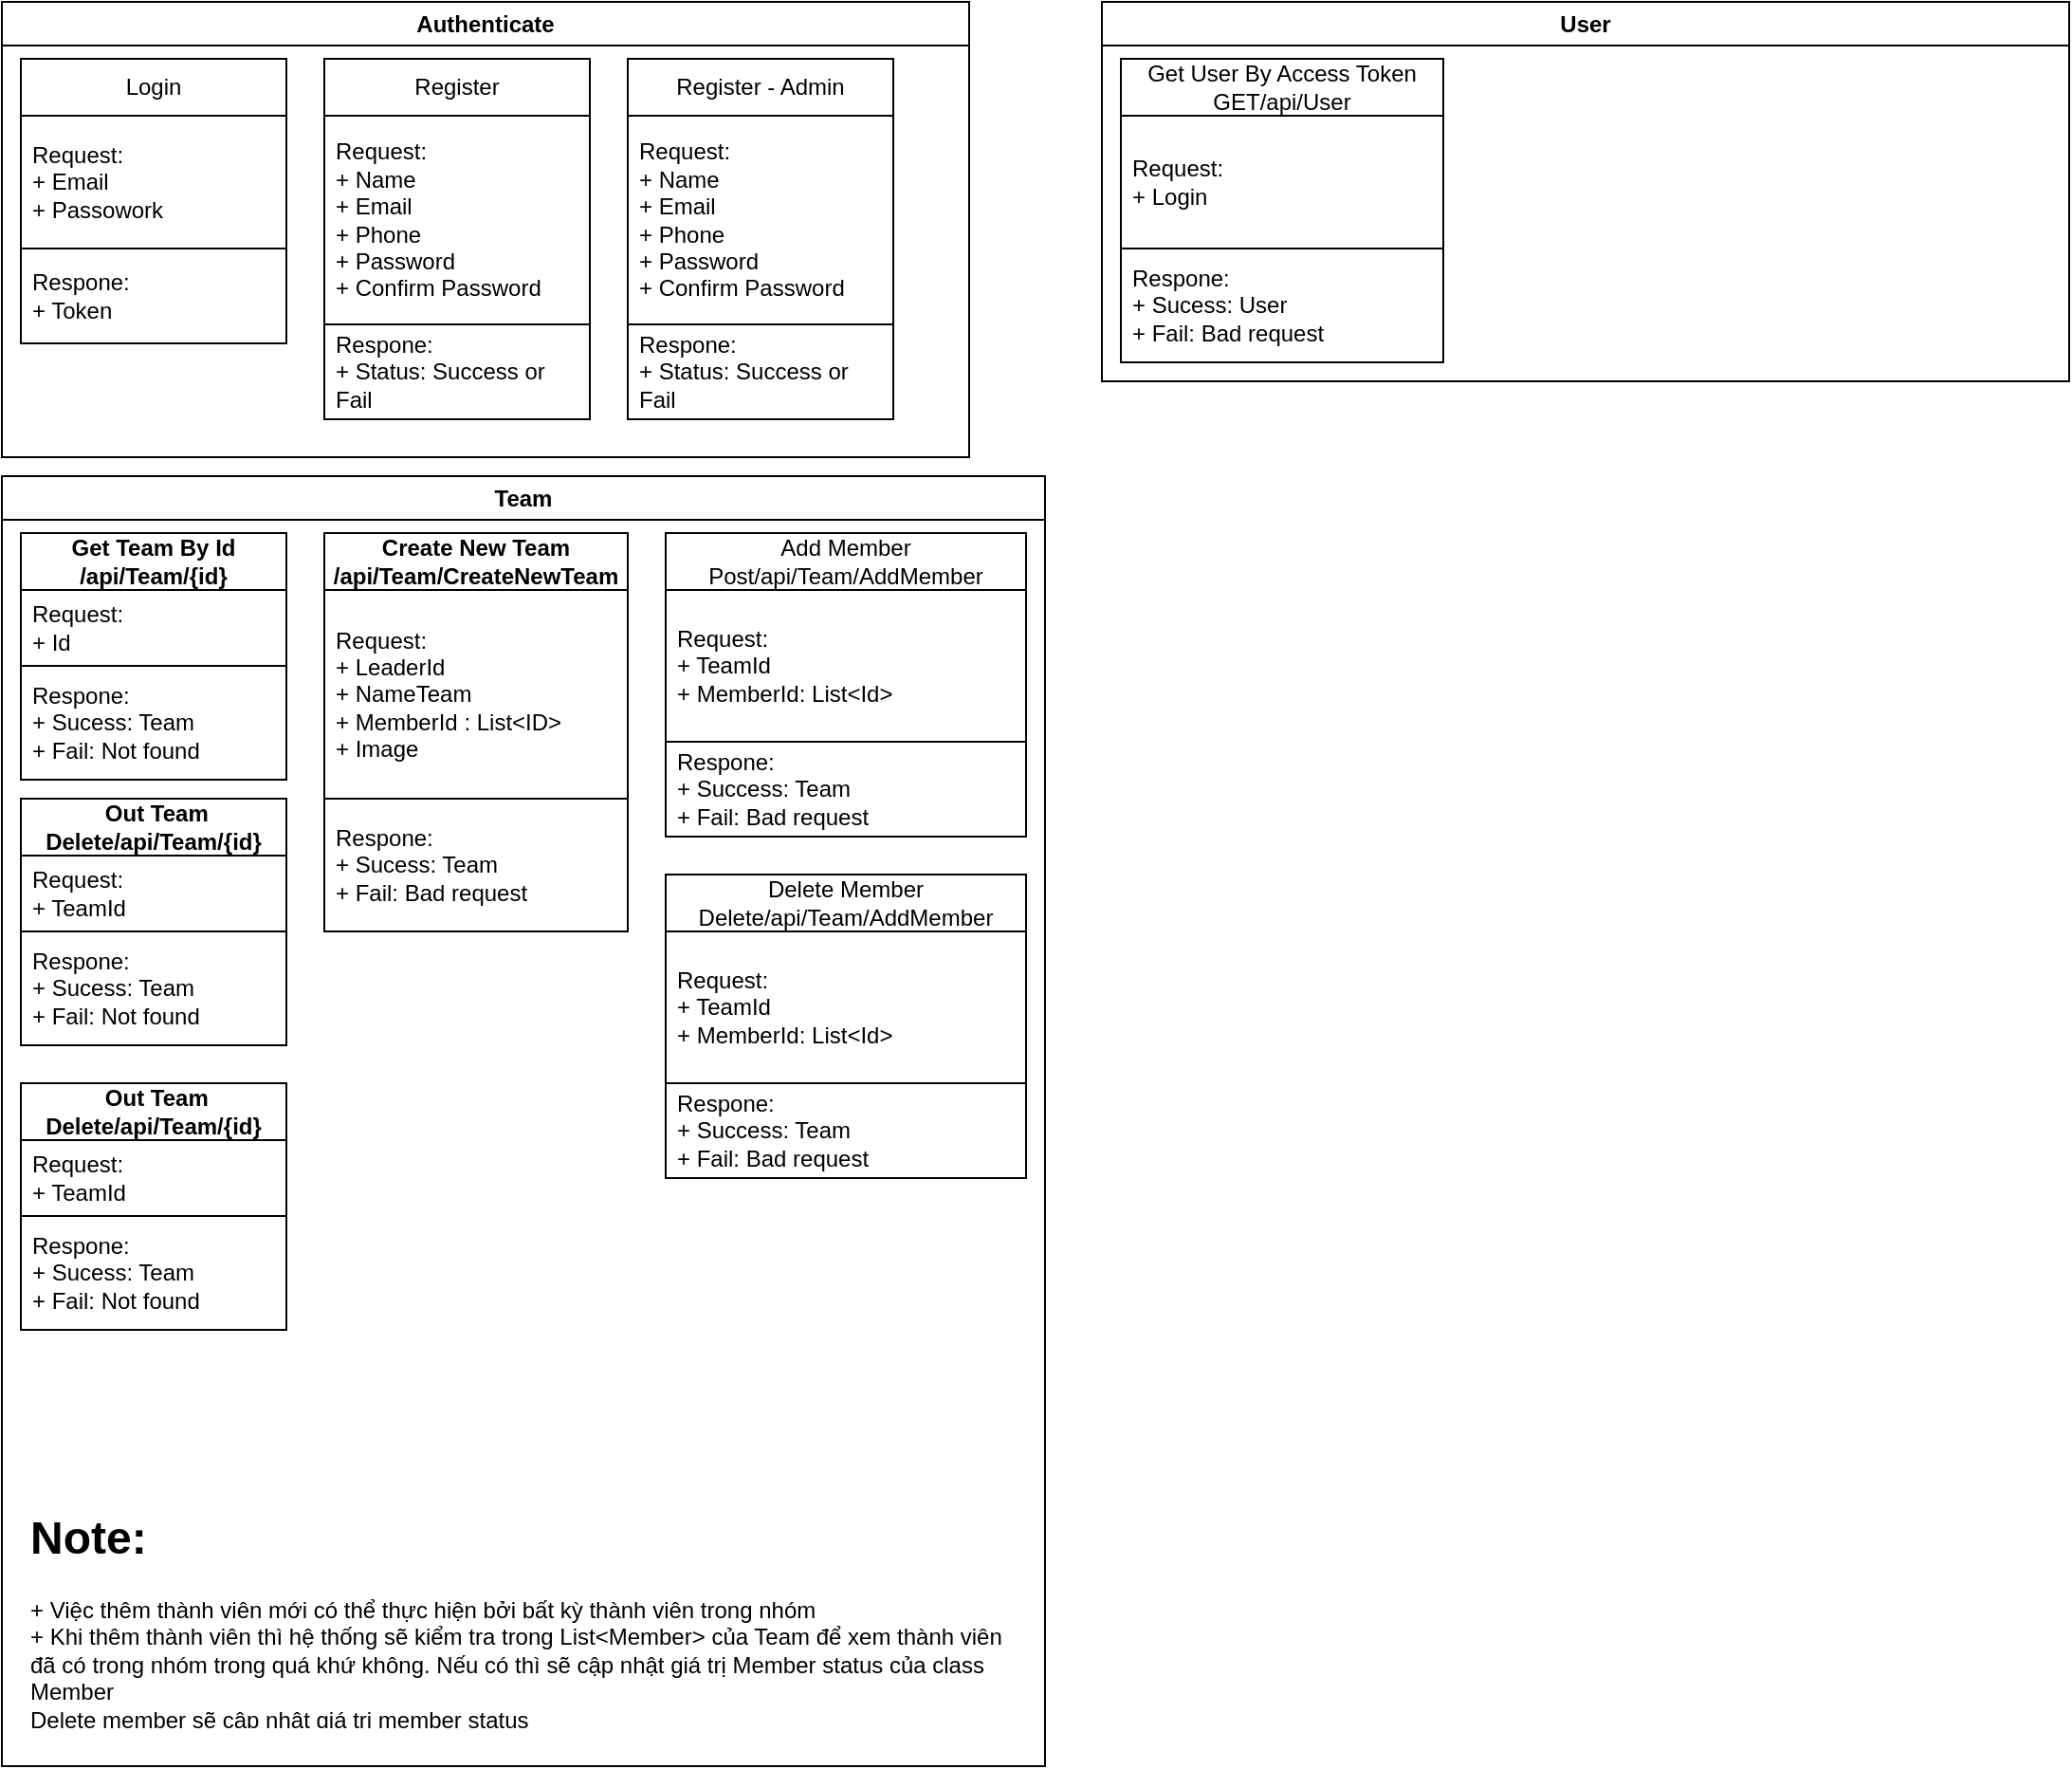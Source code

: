 <mxfile version="22.1.11" type="github">
  <diagram name="Trang-1" id="XOwnt1r5eJL68hhTVcDf">
    <mxGraphModel dx="1050" dy="557" grid="1" gridSize="10" guides="1" tooltips="1" connect="1" arrows="1" fold="1" page="1" pageScale="1" pageWidth="1200" pageHeight="1600" math="0" shadow="0">
      <root>
        <mxCell id="0" />
        <mxCell id="1" parent="0" />
        <mxCell id="lVbZZnL02DSaKBshp1AG-33" value="Authenticate" style="swimlane;whiteSpace=wrap;html=1;labelBackgroundColor=none;labelBorderColor=none;gradientColor=none;swimlaneFillColor=default;" parent="1" vertex="1">
          <mxGeometry x="20" y="20" width="510" height="240" as="geometry" />
        </mxCell>
        <mxCell id="lVbZZnL02DSaKBshp1AG-24" value="Login" style="swimlane;fontStyle=0;childLayout=stackLayout;horizontal=1;startSize=30;horizontalStack=0;resizeParent=1;resizeParentMax=0;resizeLast=0;collapsible=1;marginBottom=0;whiteSpace=wrap;html=1;" parent="lVbZZnL02DSaKBshp1AG-33" vertex="1">
          <mxGeometry x="10" y="30" width="140" height="150" as="geometry" />
        </mxCell>
        <mxCell id="lVbZZnL02DSaKBshp1AG-25" value="Request:&lt;br&gt;+ Email&lt;br&gt;+ Passowork" style="text;strokeColor=none;fillColor=none;align=left;verticalAlign=middle;spacingLeft=4;spacingRight=4;overflow=hidden;points=[[0,0.5],[1,0.5]];portConstraint=eastwest;rotatable=0;whiteSpace=wrap;html=1;" parent="lVbZZnL02DSaKBshp1AG-24" vertex="1">
          <mxGeometry y="30" width="140" height="70" as="geometry" />
        </mxCell>
        <mxCell id="lVbZZnL02DSaKBshp1AG-30" value="Respone:&lt;br&gt;+ Token" style="text;strokeColor=default;fillColor=none;align=left;verticalAlign=middle;spacingLeft=4;spacingRight=4;overflow=hidden;points=[[0,0.5],[1,0.5]];portConstraint=eastwest;rotatable=0;whiteSpace=wrap;html=1;labelBackgroundColor=none;labelBorderColor=none;" parent="lVbZZnL02DSaKBshp1AG-24" vertex="1">
          <mxGeometry y="100" width="140" height="50" as="geometry" />
        </mxCell>
        <mxCell id="lVbZZnL02DSaKBshp1AG-34" value="Register" style="swimlane;fontStyle=0;childLayout=stackLayout;horizontal=1;startSize=30;horizontalStack=0;resizeParent=1;resizeParentMax=0;resizeLast=0;collapsible=1;marginBottom=0;whiteSpace=wrap;html=1;" parent="lVbZZnL02DSaKBshp1AG-33" vertex="1">
          <mxGeometry x="170" y="30" width="140" height="190" as="geometry" />
        </mxCell>
        <mxCell id="lVbZZnL02DSaKBshp1AG-35" value="Request:&lt;br&gt;+ Name&lt;br&gt;+ Email&lt;br&gt;+ Phone&lt;br&gt;+ Password&lt;br&gt;+ Confirm Password" style="text;strokeColor=none;fillColor=none;align=left;verticalAlign=middle;spacingLeft=4;spacingRight=4;overflow=hidden;points=[[0,0.5],[1,0.5]];portConstraint=eastwest;rotatable=0;whiteSpace=wrap;html=1;" parent="lVbZZnL02DSaKBshp1AG-34" vertex="1">
          <mxGeometry y="30" width="140" height="110" as="geometry" />
        </mxCell>
        <mxCell id="lVbZZnL02DSaKBshp1AG-36" value="Respone:&lt;br&gt;+ Status: Success or Fail" style="text;strokeColor=default;fillColor=none;align=left;verticalAlign=middle;spacingLeft=4;spacingRight=4;overflow=hidden;points=[[0,0.5],[1,0.5]];portConstraint=eastwest;rotatable=0;whiteSpace=wrap;html=1;labelBackgroundColor=none;labelBorderColor=none;" parent="lVbZZnL02DSaKBshp1AG-34" vertex="1">
          <mxGeometry y="140" width="140" height="50" as="geometry" />
        </mxCell>
        <mxCell id="lVbZZnL02DSaKBshp1AG-38" value="Register - Admin" style="swimlane;fontStyle=0;childLayout=stackLayout;horizontal=1;startSize=30;horizontalStack=0;resizeParent=1;resizeParentMax=0;resizeLast=0;collapsible=1;marginBottom=0;whiteSpace=wrap;html=1;" parent="lVbZZnL02DSaKBshp1AG-33" vertex="1">
          <mxGeometry x="330" y="30" width="140" height="190" as="geometry" />
        </mxCell>
        <mxCell id="lVbZZnL02DSaKBshp1AG-39" value="Request:&lt;br&gt;+ Name&lt;br&gt;+ Email&lt;br&gt;+ Phone&lt;br&gt;+ Password&lt;br&gt;+ Confirm Password" style="text;strokeColor=none;fillColor=none;align=left;verticalAlign=middle;spacingLeft=4;spacingRight=4;overflow=hidden;points=[[0,0.5],[1,0.5]];portConstraint=eastwest;rotatable=0;whiteSpace=wrap;html=1;" parent="lVbZZnL02DSaKBshp1AG-38" vertex="1">
          <mxGeometry y="30" width="140" height="110" as="geometry" />
        </mxCell>
        <mxCell id="lVbZZnL02DSaKBshp1AG-40" value="Respone:&lt;br&gt;+ Status: Success or Fail" style="text;strokeColor=default;fillColor=none;align=left;verticalAlign=middle;spacingLeft=4;spacingRight=4;overflow=hidden;points=[[0,0.5],[1,0.5]];portConstraint=eastwest;rotatable=0;whiteSpace=wrap;html=1;labelBackgroundColor=none;labelBorderColor=none;" parent="lVbZZnL02DSaKBshp1AG-38" vertex="1">
          <mxGeometry y="140" width="140" height="50" as="geometry" />
        </mxCell>
        <mxCell id="lVbZZnL02DSaKBshp1AG-41" value="Team" style="swimlane;whiteSpace=wrap;html=1;labelBackgroundColor=none;labelBorderColor=none;gradientColor=none;swimlaneFillColor=default;" parent="1" vertex="1">
          <mxGeometry x="20" y="270" width="550" height="680" as="geometry" />
        </mxCell>
        <mxCell id="lVbZZnL02DSaKBshp1AG-42" value="Get Team By Id&lt;br&gt;/api/Team/{id}" style="swimlane;fontStyle=1;childLayout=stackLayout;horizontal=1;startSize=30;horizontalStack=0;resizeParent=1;resizeParentMax=0;resizeLast=0;collapsible=1;marginBottom=0;whiteSpace=wrap;html=1;" parent="lVbZZnL02DSaKBshp1AG-41" vertex="1">
          <mxGeometry x="10" y="30" width="140" height="130" as="geometry" />
        </mxCell>
        <mxCell id="lVbZZnL02DSaKBshp1AG-43" value="Request:&lt;br&gt;+ Id" style="text;strokeColor=none;fillColor=none;align=left;verticalAlign=middle;spacingLeft=4;spacingRight=4;overflow=hidden;points=[[0,0.5],[1,0.5]];portConstraint=eastwest;rotatable=0;whiteSpace=wrap;html=1;" parent="lVbZZnL02DSaKBshp1AG-42" vertex="1">
          <mxGeometry y="30" width="140" height="40" as="geometry" />
        </mxCell>
        <mxCell id="lVbZZnL02DSaKBshp1AG-44" value="Respone:&lt;br&gt;+ Sucess: Team&lt;br&gt;+ Fail: Not found" style="text;strokeColor=default;fillColor=none;align=left;verticalAlign=middle;spacingLeft=4;spacingRight=4;overflow=hidden;points=[[0,0.5],[1,0.5]];portConstraint=eastwest;rotatable=0;whiteSpace=wrap;html=1;labelBackgroundColor=none;labelBorderColor=none;" parent="lVbZZnL02DSaKBshp1AG-42" vertex="1">
          <mxGeometry y="70" width="140" height="60" as="geometry" />
        </mxCell>
        <mxCell id="lVbZZnL02DSaKBshp1AG-45" value="Create New Team&lt;br&gt;/api/Team/CreateNewTeam" style="swimlane;fontStyle=1;childLayout=stackLayout;horizontal=1;startSize=30;horizontalStack=0;resizeParent=1;resizeParentMax=0;resizeLast=0;collapsible=1;marginBottom=0;whiteSpace=wrap;html=1;" parent="lVbZZnL02DSaKBshp1AG-41" vertex="1">
          <mxGeometry x="170" y="30" width="160" height="210" as="geometry" />
        </mxCell>
        <mxCell id="lVbZZnL02DSaKBshp1AG-46" value="Request:&lt;br&gt;+ LeaderId&lt;br&gt;+ NameTeam&lt;br&gt;+ MemberId : List&amp;lt;ID&amp;gt;&lt;br&gt;+ Image" style="text;strokeColor=none;fillColor=none;align=left;verticalAlign=middle;spacingLeft=4;spacingRight=4;overflow=hidden;points=[[0,0.5],[1,0.5]];portConstraint=eastwest;rotatable=0;whiteSpace=wrap;html=1;" parent="lVbZZnL02DSaKBshp1AG-45" vertex="1">
          <mxGeometry y="30" width="160" height="110" as="geometry" />
        </mxCell>
        <mxCell id="lVbZZnL02DSaKBshp1AG-47" value="Respone:&lt;br&gt;+ Sucess: Team&lt;br&gt;+ Fail: Bad request" style="text;strokeColor=default;fillColor=none;align=left;verticalAlign=middle;spacingLeft=4;spacingRight=4;overflow=hidden;points=[[0,0.5],[1,0.5]];portConstraint=eastwest;rotatable=0;whiteSpace=wrap;html=1;labelBackgroundColor=none;labelBorderColor=none;" parent="lVbZZnL02DSaKBshp1AG-45" vertex="1">
          <mxGeometry y="140" width="160" height="70" as="geometry" />
        </mxCell>
        <mxCell id="lVbZZnL02DSaKBshp1AG-48" value="Add Member&lt;br&gt;Post/api/Team/AddMember" style="swimlane;fontStyle=0;childLayout=stackLayout;horizontal=1;startSize=30;horizontalStack=0;resizeParent=1;resizeParentMax=0;resizeLast=0;collapsible=1;marginBottom=0;whiteSpace=wrap;html=1;" parent="lVbZZnL02DSaKBshp1AG-41" vertex="1">
          <mxGeometry x="350" y="30" width="190" height="160" as="geometry" />
        </mxCell>
        <mxCell id="lVbZZnL02DSaKBshp1AG-49" value="Request:&lt;br&gt;+ TeamId&lt;br&gt;+ MemberId: List&amp;lt;Id&amp;gt;" style="text;strokeColor=none;fillColor=none;align=left;verticalAlign=middle;spacingLeft=4;spacingRight=4;overflow=hidden;points=[[0,0.5],[1,0.5]];portConstraint=eastwest;rotatable=0;whiteSpace=wrap;html=1;" parent="lVbZZnL02DSaKBshp1AG-48" vertex="1">
          <mxGeometry y="30" width="190" height="80" as="geometry" />
        </mxCell>
        <mxCell id="lVbZZnL02DSaKBshp1AG-50" value="Respone:&lt;br&gt;+ Success: Team&lt;br&gt;+ Fail: Bad request" style="text;strokeColor=default;fillColor=none;align=left;verticalAlign=middle;spacingLeft=4;spacingRight=4;overflow=hidden;points=[[0,0.5],[1,0.5]];portConstraint=eastwest;rotatable=0;whiteSpace=wrap;html=1;labelBackgroundColor=none;labelBorderColor=none;" parent="lVbZZnL02DSaKBshp1AG-48" vertex="1">
          <mxGeometry y="110" width="190" height="50" as="geometry" />
        </mxCell>
        <mxCell id="orSCBOyRNhUcVAB-8KTF-1" value="Delete Member&lt;br&gt;Delete/api/Team/AddMember" style="swimlane;fontStyle=0;childLayout=stackLayout;horizontal=1;startSize=30;horizontalStack=0;resizeParent=1;resizeParentMax=0;resizeLast=0;collapsible=1;marginBottom=0;whiteSpace=wrap;html=1;" vertex="1" parent="lVbZZnL02DSaKBshp1AG-41">
          <mxGeometry x="350" y="210" width="190" height="160" as="geometry" />
        </mxCell>
        <mxCell id="orSCBOyRNhUcVAB-8KTF-2" value="Request:&lt;br&gt;+ TeamId&lt;br&gt;+ MemberId: List&amp;lt;Id&amp;gt;" style="text;strokeColor=none;fillColor=none;align=left;verticalAlign=middle;spacingLeft=4;spacingRight=4;overflow=hidden;points=[[0,0.5],[1,0.5]];portConstraint=eastwest;rotatable=0;whiteSpace=wrap;html=1;" vertex="1" parent="orSCBOyRNhUcVAB-8KTF-1">
          <mxGeometry y="30" width="190" height="80" as="geometry" />
        </mxCell>
        <mxCell id="orSCBOyRNhUcVAB-8KTF-3" value="Respone:&lt;br&gt;+ Success: Team&lt;br&gt;+ Fail: Bad request" style="text;strokeColor=default;fillColor=none;align=left;verticalAlign=middle;spacingLeft=4;spacingRight=4;overflow=hidden;points=[[0,0.5],[1,0.5]];portConstraint=eastwest;rotatable=0;whiteSpace=wrap;html=1;labelBackgroundColor=none;labelBorderColor=none;" vertex="1" parent="orSCBOyRNhUcVAB-8KTF-1">
          <mxGeometry y="110" width="190" height="50" as="geometry" />
        </mxCell>
        <mxCell id="orSCBOyRNhUcVAB-8KTF-4" value="&lt;h1&gt;Note:&lt;/h1&gt;&lt;div&gt;+ Việc thêm thành viên mới có thể thực hiện bởi bất kỳ thành viên trong nhóm&lt;br&gt;+ Khi thêm thành viên thì hệ thống sẽ kiểm tra trong List&amp;lt;Member&amp;gt; của Team để xem thành viên đã có trong nhóm trong quá khứ không. Nếu có thì sẽ cập nhật giá trị Member status của class Member&lt;br&gt;Delete member sẽ cập nhật giá trị member status&lt;/div&gt;" style="text;html=1;strokeColor=none;fillColor=none;spacing=5;spacingTop=-20;whiteSpace=wrap;overflow=hidden;rounded=0;" vertex="1" parent="lVbZZnL02DSaKBshp1AG-41">
          <mxGeometry x="10" y="540" width="530" height="120" as="geometry" />
        </mxCell>
        <mxCell id="orSCBOyRNhUcVAB-8KTF-8" value="&amp;nbsp;Out Team&lt;br&gt;Delete/api/Team/{id}" style="swimlane;fontStyle=1;childLayout=stackLayout;horizontal=1;startSize=30;horizontalStack=0;resizeParent=1;resizeParentMax=0;resizeLast=0;collapsible=1;marginBottom=0;whiteSpace=wrap;html=1;" vertex="1" parent="lVbZZnL02DSaKBshp1AG-41">
          <mxGeometry x="10" y="170" width="140" height="130" as="geometry" />
        </mxCell>
        <mxCell id="orSCBOyRNhUcVAB-8KTF-9" value="Request:&lt;br&gt;+ TeamId" style="text;strokeColor=none;fillColor=none;align=left;verticalAlign=middle;spacingLeft=4;spacingRight=4;overflow=hidden;points=[[0,0.5],[1,0.5]];portConstraint=eastwest;rotatable=0;whiteSpace=wrap;html=1;" vertex="1" parent="orSCBOyRNhUcVAB-8KTF-8">
          <mxGeometry y="30" width="140" height="40" as="geometry" />
        </mxCell>
        <mxCell id="orSCBOyRNhUcVAB-8KTF-10" value="Respone:&lt;br&gt;+ Sucess: Team&lt;br&gt;+ Fail: Not found" style="text;strokeColor=default;fillColor=none;align=left;verticalAlign=middle;spacingLeft=4;spacingRight=4;overflow=hidden;points=[[0,0.5],[1,0.5]];portConstraint=eastwest;rotatable=0;whiteSpace=wrap;html=1;labelBackgroundColor=none;labelBorderColor=none;" vertex="1" parent="orSCBOyRNhUcVAB-8KTF-8">
          <mxGeometry y="70" width="140" height="60" as="geometry" />
        </mxCell>
        <mxCell id="orSCBOyRNhUcVAB-8KTF-11" value="&amp;nbsp;Out Team&lt;br&gt;Delete/api/Team/{id}" style="swimlane;fontStyle=1;childLayout=stackLayout;horizontal=1;startSize=30;horizontalStack=0;resizeParent=1;resizeParentMax=0;resizeLast=0;collapsible=1;marginBottom=0;whiteSpace=wrap;html=1;" vertex="1" parent="lVbZZnL02DSaKBshp1AG-41">
          <mxGeometry x="10" y="320" width="140" height="130" as="geometry" />
        </mxCell>
        <mxCell id="orSCBOyRNhUcVAB-8KTF-12" value="Request:&lt;br&gt;+ TeamId" style="text;strokeColor=none;fillColor=none;align=left;verticalAlign=middle;spacingLeft=4;spacingRight=4;overflow=hidden;points=[[0,0.5],[1,0.5]];portConstraint=eastwest;rotatable=0;whiteSpace=wrap;html=1;" vertex="1" parent="orSCBOyRNhUcVAB-8KTF-11">
          <mxGeometry y="30" width="140" height="40" as="geometry" />
        </mxCell>
        <mxCell id="orSCBOyRNhUcVAB-8KTF-13" value="Respone:&lt;br&gt;+ Sucess: Team&lt;br&gt;+ Fail: Not found" style="text;strokeColor=default;fillColor=none;align=left;verticalAlign=middle;spacingLeft=4;spacingRight=4;overflow=hidden;points=[[0,0.5],[1,0.5]];portConstraint=eastwest;rotatable=0;whiteSpace=wrap;html=1;labelBackgroundColor=none;labelBorderColor=none;" vertex="1" parent="orSCBOyRNhUcVAB-8KTF-11">
          <mxGeometry y="70" width="140" height="60" as="geometry" />
        </mxCell>
        <mxCell id="xmV70vcu-xuBGsjP_1VR-1" value="User" style="swimlane;whiteSpace=wrap;html=1;labelBackgroundColor=none;labelBorderColor=none;gradientColor=none;swimlaneFillColor=default;" parent="1" vertex="1">
          <mxGeometry x="600" y="20" width="510" height="200" as="geometry" />
        </mxCell>
        <mxCell id="xmV70vcu-xuBGsjP_1VR-2" value="Get User By Access Token&lt;br&gt;GET/api/User" style="swimlane;fontStyle=0;childLayout=stackLayout;horizontal=1;startSize=30;horizontalStack=0;resizeParent=1;resizeParentMax=0;resizeLast=0;collapsible=1;marginBottom=0;whiteSpace=wrap;html=1;" parent="xmV70vcu-xuBGsjP_1VR-1" vertex="1">
          <mxGeometry x="10" y="30" width="170" height="160" as="geometry" />
        </mxCell>
        <mxCell id="xmV70vcu-xuBGsjP_1VR-3" value="Request:&lt;br&gt;+ Login" style="text;strokeColor=none;fillColor=none;align=left;verticalAlign=middle;spacingLeft=4;spacingRight=4;overflow=hidden;points=[[0,0.5],[1,0.5]];portConstraint=eastwest;rotatable=0;whiteSpace=wrap;html=1;" parent="xmV70vcu-xuBGsjP_1VR-2" vertex="1">
          <mxGeometry y="30" width="170" height="70" as="geometry" />
        </mxCell>
        <mxCell id="xmV70vcu-xuBGsjP_1VR-4" value="Respone:&lt;br&gt;+ Sucess: User&lt;br&gt;+ Fail: Bad request" style="text;strokeColor=default;fillColor=none;align=left;verticalAlign=middle;spacingLeft=4;spacingRight=4;overflow=hidden;points=[[0,0.5],[1,0.5]];portConstraint=eastwest;rotatable=0;whiteSpace=wrap;html=1;labelBackgroundColor=none;labelBorderColor=none;" parent="xmV70vcu-xuBGsjP_1VR-2" vertex="1">
          <mxGeometry y="100" width="170" height="60" as="geometry" />
        </mxCell>
      </root>
    </mxGraphModel>
  </diagram>
</mxfile>
